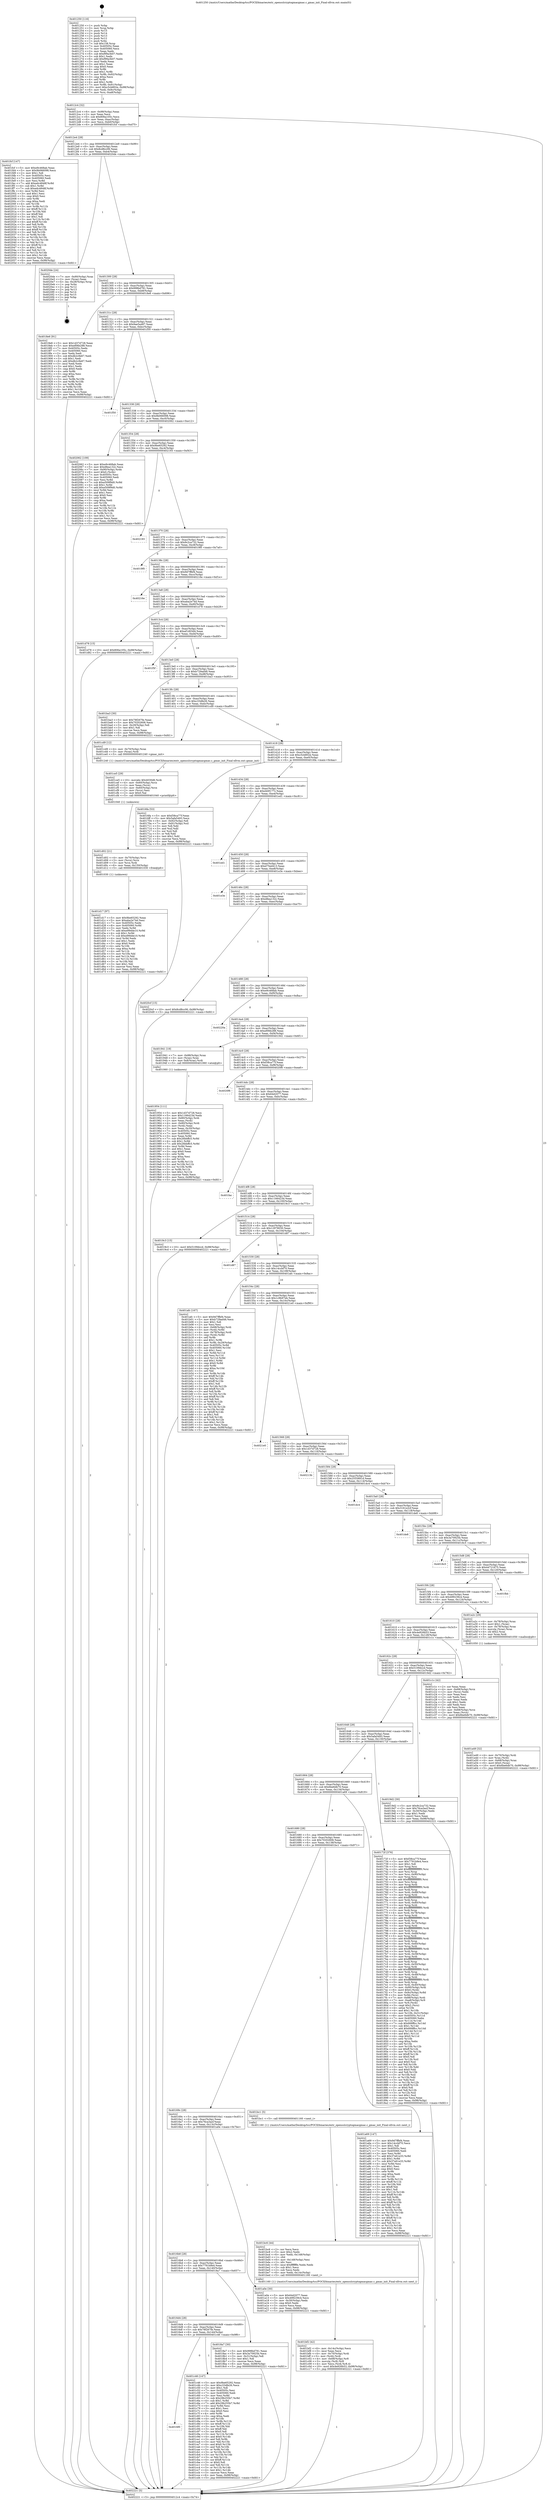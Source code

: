 digraph "0x401250" {
  label = "0x401250 (/mnt/c/Users/mathe/Desktop/tcc/POCII/binaries/extr_opensslcryptogmacgmac.c_gmac_init_Final-ollvm.out::main(0))"
  labelloc = "t"
  node[shape=record]

  Entry [label="",width=0.3,height=0.3,shape=circle,fillcolor=black,style=filled]
  "0x4012c4" [label="{
     0x4012c4 [32]\l
     | [instrs]\l
     &nbsp;&nbsp;0x4012c4 \<+6\>: mov -0x98(%rbp),%eax\l
     &nbsp;&nbsp;0x4012ca \<+2\>: mov %eax,%ecx\l
     &nbsp;&nbsp;0x4012cc \<+6\>: sub $0x806a105c,%ecx\l
     &nbsp;&nbsp;0x4012d2 \<+6\>: mov %eax,-0xac(%rbp)\l
     &nbsp;&nbsp;0x4012d8 \<+6\>: mov %ecx,-0xb0(%rbp)\l
     &nbsp;&nbsp;0x4012de \<+6\>: je 0000000000401fcf \<main+0xd7f\>\l
  }"]
  "0x401fcf" [label="{
     0x401fcf [147]\l
     | [instrs]\l
     &nbsp;&nbsp;0x401fcf \<+5\>: mov $0xe9c468ab,%eax\l
     &nbsp;&nbsp;0x401fd4 \<+5\>: mov $0x9b066098,%ecx\l
     &nbsp;&nbsp;0x401fd9 \<+2\>: mov $0x1,%dl\l
     &nbsp;&nbsp;0x401fdb \<+7\>: mov 0x40505c,%esi\l
     &nbsp;&nbsp;0x401fe2 \<+7\>: mov 0x405060,%edi\l
     &nbsp;&nbsp;0x401fe9 \<+3\>: mov %esi,%r8d\l
     &nbsp;&nbsp;0x401fec \<+7\>: add $0xedc4848f,%r8d\l
     &nbsp;&nbsp;0x401ff3 \<+4\>: sub $0x1,%r8d\l
     &nbsp;&nbsp;0x401ff7 \<+7\>: sub $0xedc4848f,%r8d\l
     &nbsp;&nbsp;0x401ffe \<+4\>: imul %r8d,%esi\l
     &nbsp;&nbsp;0x402002 \<+3\>: and $0x1,%esi\l
     &nbsp;&nbsp;0x402005 \<+3\>: cmp $0x0,%esi\l
     &nbsp;&nbsp;0x402008 \<+4\>: sete %r9b\l
     &nbsp;&nbsp;0x40200c \<+3\>: cmp $0xa,%edi\l
     &nbsp;&nbsp;0x40200f \<+4\>: setl %r10b\l
     &nbsp;&nbsp;0x402013 \<+3\>: mov %r9b,%r11b\l
     &nbsp;&nbsp;0x402016 \<+4\>: xor $0xff,%r11b\l
     &nbsp;&nbsp;0x40201a \<+3\>: mov %r10b,%bl\l
     &nbsp;&nbsp;0x40201d \<+3\>: xor $0xff,%bl\l
     &nbsp;&nbsp;0x402020 \<+3\>: xor $0x1,%dl\l
     &nbsp;&nbsp;0x402023 \<+3\>: mov %r11b,%r14b\l
     &nbsp;&nbsp;0x402026 \<+4\>: and $0xff,%r14b\l
     &nbsp;&nbsp;0x40202a \<+3\>: and %dl,%r9b\l
     &nbsp;&nbsp;0x40202d \<+3\>: mov %bl,%r15b\l
     &nbsp;&nbsp;0x402030 \<+4\>: and $0xff,%r15b\l
     &nbsp;&nbsp;0x402034 \<+3\>: and %dl,%r10b\l
     &nbsp;&nbsp;0x402037 \<+3\>: or %r9b,%r14b\l
     &nbsp;&nbsp;0x40203a \<+3\>: or %r10b,%r15b\l
     &nbsp;&nbsp;0x40203d \<+3\>: xor %r15b,%r14b\l
     &nbsp;&nbsp;0x402040 \<+3\>: or %bl,%r11b\l
     &nbsp;&nbsp;0x402043 \<+4\>: xor $0xff,%r11b\l
     &nbsp;&nbsp;0x402047 \<+3\>: or $0x1,%dl\l
     &nbsp;&nbsp;0x40204a \<+3\>: and %dl,%r11b\l
     &nbsp;&nbsp;0x40204d \<+3\>: or %r11b,%r14b\l
     &nbsp;&nbsp;0x402050 \<+4\>: test $0x1,%r14b\l
     &nbsp;&nbsp;0x402054 \<+3\>: cmovne %ecx,%eax\l
     &nbsp;&nbsp;0x402057 \<+6\>: mov %eax,-0x98(%rbp)\l
     &nbsp;&nbsp;0x40205d \<+5\>: jmp 0000000000402221 \<main+0xfd1\>\l
  }"]
  "0x4012e4" [label="{
     0x4012e4 [28]\l
     | [instrs]\l
     &nbsp;&nbsp;0x4012e4 \<+5\>: jmp 00000000004012e9 \<main+0x99\>\l
     &nbsp;&nbsp;0x4012e9 \<+6\>: mov -0xac(%rbp),%eax\l
     &nbsp;&nbsp;0x4012ef \<+5\>: sub $0x8cd8cc06,%eax\l
     &nbsp;&nbsp;0x4012f4 \<+6\>: mov %eax,-0xb4(%rbp)\l
     &nbsp;&nbsp;0x4012fa \<+6\>: je 00000000004020de \<main+0xe8e\>\l
  }"]
  Exit [label="",width=0.3,height=0.3,shape=circle,fillcolor=black,style=filled,peripheries=2]
  "0x4020de" [label="{
     0x4020de [24]\l
     | [instrs]\l
     &nbsp;&nbsp;0x4020de \<+7\>: mov -0x90(%rbp),%rax\l
     &nbsp;&nbsp;0x4020e5 \<+2\>: mov (%rax),%eax\l
     &nbsp;&nbsp;0x4020e7 \<+4\>: lea -0x28(%rbp),%rsp\l
     &nbsp;&nbsp;0x4020eb \<+1\>: pop %rbx\l
     &nbsp;&nbsp;0x4020ec \<+2\>: pop %r12\l
     &nbsp;&nbsp;0x4020ee \<+2\>: pop %r13\l
     &nbsp;&nbsp;0x4020f0 \<+2\>: pop %r14\l
     &nbsp;&nbsp;0x4020f2 \<+2\>: pop %r15\l
     &nbsp;&nbsp;0x4020f4 \<+1\>: pop %rbp\l
     &nbsp;&nbsp;0x4020f5 \<+1\>: ret\l
  }"]
  "0x401300" [label="{
     0x401300 [28]\l
     | [instrs]\l
     &nbsp;&nbsp;0x401300 \<+5\>: jmp 0000000000401305 \<main+0xb5\>\l
     &nbsp;&nbsp;0x401305 \<+6\>: mov -0xac(%rbp),%eax\l
     &nbsp;&nbsp;0x40130b \<+5\>: sub $0x998bd781,%eax\l
     &nbsp;&nbsp;0x401310 \<+6\>: mov %eax,-0xb8(%rbp)\l
     &nbsp;&nbsp;0x401316 \<+6\>: je 00000000004018e6 \<main+0x696\>\l
  }"]
  "0x401d17" [label="{
     0x401d17 [97]\l
     | [instrs]\l
     &nbsp;&nbsp;0x401d17 \<+5\>: mov $0x9be65292,%eax\l
     &nbsp;&nbsp;0x401d1c \<+5\>: mov $0xaba2e74d,%esi\l
     &nbsp;&nbsp;0x401d21 \<+7\>: mov 0x40505c,%edx\l
     &nbsp;&nbsp;0x401d28 \<+8\>: mov 0x405060,%r8d\l
     &nbsp;&nbsp;0x401d30 \<+3\>: mov %edx,%r9d\l
     &nbsp;&nbsp;0x401d33 \<+7\>: add $0xe99dde10,%r9d\l
     &nbsp;&nbsp;0x401d3a \<+4\>: sub $0x1,%r9d\l
     &nbsp;&nbsp;0x401d3e \<+7\>: sub $0xe99dde10,%r9d\l
     &nbsp;&nbsp;0x401d45 \<+4\>: imul %r9d,%edx\l
     &nbsp;&nbsp;0x401d49 \<+3\>: and $0x1,%edx\l
     &nbsp;&nbsp;0x401d4c \<+3\>: cmp $0x0,%edx\l
     &nbsp;&nbsp;0x401d4f \<+4\>: sete %r10b\l
     &nbsp;&nbsp;0x401d53 \<+4\>: cmp $0xa,%r8d\l
     &nbsp;&nbsp;0x401d57 \<+4\>: setl %r11b\l
     &nbsp;&nbsp;0x401d5b \<+3\>: mov %r10b,%bl\l
     &nbsp;&nbsp;0x401d5e \<+3\>: and %r11b,%bl\l
     &nbsp;&nbsp;0x401d61 \<+3\>: xor %r11b,%r10b\l
     &nbsp;&nbsp;0x401d64 \<+3\>: or %r10b,%bl\l
     &nbsp;&nbsp;0x401d67 \<+3\>: test $0x1,%bl\l
     &nbsp;&nbsp;0x401d6a \<+3\>: cmovne %esi,%eax\l
     &nbsp;&nbsp;0x401d6d \<+6\>: mov %eax,-0x98(%rbp)\l
     &nbsp;&nbsp;0x401d73 \<+5\>: jmp 0000000000402221 \<main+0xfd1\>\l
  }"]
  "0x4018e6" [label="{
     0x4018e6 [91]\l
     | [instrs]\l
     &nbsp;&nbsp;0x4018e6 \<+5\>: mov $0x1d37d728,%eax\l
     &nbsp;&nbsp;0x4018eb \<+5\>: mov $0xef06b288,%ecx\l
     &nbsp;&nbsp;0x4018f0 \<+7\>: mov 0x40505c,%edx\l
     &nbsp;&nbsp;0x4018f7 \<+7\>: mov 0x405060,%esi\l
     &nbsp;&nbsp;0x4018fe \<+2\>: mov %edx,%edi\l
     &nbsp;&nbsp;0x401900 \<+6\>: sub $0xdb2c9e67,%edi\l
     &nbsp;&nbsp;0x401906 \<+3\>: sub $0x1,%edi\l
     &nbsp;&nbsp;0x401909 \<+6\>: add $0xdb2c9e67,%edi\l
     &nbsp;&nbsp;0x40190f \<+3\>: imul %edi,%edx\l
     &nbsp;&nbsp;0x401912 \<+3\>: and $0x1,%edx\l
     &nbsp;&nbsp;0x401915 \<+3\>: cmp $0x0,%edx\l
     &nbsp;&nbsp;0x401918 \<+4\>: sete %r8b\l
     &nbsp;&nbsp;0x40191c \<+3\>: cmp $0xa,%esi\l
     &nbsp;&nbsp;0x40191f \<+4\>: setl %r9b\l
     &nbsp;&nbsp;0x401923 \<+3\>: mov %r8b,%r10b\l
     &nbsp;&nbsp;0x401926 \<+3\>: and %r9b,%r10b\l
     &nbsp;&nbsp;0x401929 \<+3\>: xor %r9b,%r8b\l
     &nbsp;&nbsp;0x40192c \<+3\>: or %r8b,%r10b\l
     &nbsp;&nbsp;0x40192f \<+4\>: test $0x1,%r10b\l
     &nbsp;&nbsp;0x401933 \<+3\>: cmovne %ecx,%eax\l
     &nbsp;&nbsp;0x401936 \<+6\>: mov %eax,-0x98(%rbp)\l
     &nbsp;&nbsp;0x40193c \<+5\>: jmp 0000000000402221 \<main+0xfd1\>\l
  }"]
  "0x40131c" [label="{
     0x40131c [28]\l
     | [instrs]\l
     &nbsp;&nbsp;0x40131c \<+5\>: jmp 0000000000401321 \<main+0xd1\>\l
     &nbsp;&nbsp;0x401321 \<+6\>: mov -0xac(%rbp),%eax\l
     &nbsp;&nbsp;0x401327 \<+5\>: sub $0x9ae5a487,%eax\l
     &nbsp;&nbsp;0x40132c \<+6\>: mov %eax,-0xbc(%rbp)\l
     &nbsp;&nbsp;0x401332 \<+6\>: je 0000000000401f50 \<main+0xd00\>\l
  }"]
  "0x401d02" [label="{
     0x401d02 [21]\l
     | [instrs]\l
     &nbsp;&nbsp;0x401d02 \<+4\>: mov -0x70(%rbp),%rcx\l
     &nbsp;&nbsp;0x401d06 \<+3\>: mov (%rcx),%rcx\l
     &nbsp;&nbsp;0x401d09 \<+3\>: mov %rcx,%rdi\l
     &nbsp;&nbsp;0x401d0c \<+6\>: mov %eax,-0x150(%rbp)\l
     &nbsp;&nbsp;0x401d12 \<+5\>: call 0000000000401030 \<free@plt\>\l
     | [calls]\l
     &nbsp;&nbsp;0x401030 \{1\} (unknown)\l
  }"]
  "0x401f50" [label="{
     0x401f50\l
  }", style=dashed]
  "0x401338" [label="{
     0x401338 [28]\l
     | [instrs]\l
     &nbsp;&nbsp;0x401338 \<+5\>: jmp 000000000040133d \<main+0xed\>\l
     &nbsp;&nbsp;0x40133d \<+6\>: mov -0xac(%rbp),%eax\l
     &nbsp;&nbsp;0x401343 \<+5\>: sub $0x9b066098,%eax\l
     &nbsp;&nbsp;0x401348 \<+6\>: mov %eax,-0xc0(%rbp)\l
     &nbsp;&nbsp;0x40134e \<+6\>: je 0000000000402062 \<main+0xe12\>\l
  }"]
  "0x401ce5" [label="{
     0x401ce5 [29]\l
     | [instrs]\l
     &nbsp;&nbsp;0x401ce5 \<+10\>: movabs $0x4030d6,%rdi\l
     &nbsp;&nbsp;0x401cef \<+4\>: mov -0x60(%rbp),%rcx\l
     &nbsp;&nbsp;0x401cf3 \<+2\>: mov %eax,(%rcx)\l
     &nbsp;&nbsp;0x401cf5 \<+4\>: mov -0x60(%rbp),%rcx\l
     &nbsp;&nbsp;0x401cf9 \<+2\>: mov (%rcx),%esi\l
     &nbsp;&nbsp;0x401cfb \<+2\>: mov $0x0,%al\l
     &nbsp;&nbsp;0x401cfd \<+5\>: call 0000000000401040 \<printf@plt\>\l
     | [calls]\l
     &nbsp;&nbsp;0x401040 \{1\} (unknown)\l
  }"]
  "0x402062" [label="{
     0x402062 [109]\l
     | [instrs]\l
     &nbsp;&nbsp;0x402062 \<+5\>: mov $0xe9c468ab,%eax\l
     &nbsp;&nbsp;0x402067 \<+5\>: mov $0xd8ea132c,%ecx\l
     &nbsp;&nbsp;0x40206c \<+7\>: mov -0x90(%rbp),%rdx\l
     &nbsp;&nbsp;0x402073 \<+6\>: movl $0x0,(%rdx)\l
     &nbsp;&nbsp;0x402079 \<+7\>: mov 0x40505c,%esi\l
     &nbsp;&nbsp;0x402080 \<+7\>: mov 0x405060,%edi\l
     &nbsp;&nbsp;0x402087 \<+3\>: mov %esi,%r8d\l
     &nbsp;&nbsp;0x40208a \<+7\>: sub $0xe509f9d0,%r8d\l
     &nbsp;&nbsp;0x402091 \<+4\>: sub $0x1,%r8d\l
     &nbsp;&nbsp;0x402095 \<+7\>: add $0xe509f9d0,%r8d\l
     &nbsp;&nbsp;0x40209c \<+4\>: imul %r8d,%esi\l
     &nbsp;&nbsp;0x4020a0 \<+3\>: and $0x1,%esi\l
     &nbsp;&nbsp;0x4020a3 \<+3\>: cmp $0x0,%esi\l
     &nbsp;&nbsp;0x4020a6 \<+4\>: sete %r9b\l
     &nbsp;&nbsp;0x4020aa \<+3\>: cmp $0xa,%edi\l
     &nbsp;&nbsp;0x4020ad \<+4\>: setl %r10b\l
     &nbsp;&nbsp;0x4020b1 \<+3\>: mov %r9b,%r11b\l
     &nbsp;&nbsp;0x4020b4 \<+3\>: and %r10b,%r11b\l
     &nbsp;&nbsp;0x4020b7 \<+3\>: xor %r10b,%r9b\l
     &nbsp;&nbsp;0x4020ba \<+3\>: or %r9b,%r11b\l
     &nbsp;&nbsp;0x4020bd \<+4\>: test $0x1,%r11b\l
     &nbsp;&nbsp;0x4020c1 \<+3\>: cmovne %ecx,%eax\l
     &nbsp;&nbsp;0x4020c4 \<+6\>: mov %eax,-0x98(%rbp)\l
     &nbsp;&nbsp;0x4020ca \<+5\>: jmp 0000000000402221 \<main+0xfd1\>\l
  }"]
  "0x401354" [label="{
     0x401354 [28]\l
     | [instrs]\l
     &nbsp;&nbsp;0x401354 \<+5\>: jmp 0000000000401359 \<main+0x109\>\l
     &nbsp;&nbsp;0x401359 \<+6\>: mov -0xac(%rbp),%eax\l
     &nbsp;&nbsp;0x40135f \<+5\>: sub $0x9be65292,%eax\l
     &nbsp;&nbsp;0x401364 \<+6\>: mov %eax,-0xc4(%rbp)\l
     &nbsp;&nbsp;0x40136a \<+6\>: je 0000000000402193 \<main+0xf43\>\l
  }"]
  "0x4016f0" [label="{
     0x4016f0\l
  }", style=dashed]
  "0x402193" [label="{
     0x402193\l
  }", style=dashed]
  "0x401370" [label="{
     0x401370 [28]\l
     | [instrs]\l
     &nbsp;&nbsp;0x401370 \<+5\>: jmp 0000000000401375 \<main+0x125\>\l
     &nbsp;&nbsp;0x401375 \<+6\>: mov -0xac(%rbp),%eax\l
     &nbsp;&nbsp;0x40137b \<+5\>: sub $0x9c2ca732,%eax\l
     &nbsp;&nbsp;0x401380 \<+6\>: mov %eax,-0xc8(%rbp)\l
     &nbsp;&nbsp;0x401386 \<+6\>: je 00000000004019f0 \<main+0x7a0\>\l
  }"]
  "0x401c46" [label="{
     0x401c46 [147]\l
     | [instrs]\l
     &nbsp;&nbsp;0x401c46 \<+5\>: mov $0x9be65292,%eax\l
     &nbsp;&nbsp;0x401c4b \<+5\>: mov $0xc33dfe26,%ecx\l
     &nbsp;&nbsp;0x401c50 \<+2\>: mov $0x1,%dl\l
     &nbsp;&nbsp;0x401c52 \<+7\>: mov 0x40505c,%esi\l
     &nbsp;&nbsp;0x401c59 \<+7\>: mov 0x405060,%edi\l
     &nbsp;&nbsp;0x401c60 \<+3\>: mov %esi,%r8d\l
     &nbsp;&nbsp;0x401c63 \<+7\>: sub $0x29b255b7,%r8d\l
     &nbsp;&nbsp;0x401c6a \<+4\>: sub $0x1,%r8d\l
     &nbsp;&nbsp;0x401c6e \<+7\>: add $0x29b255b7,%r8d\l
     &nbsp;&nbsp;0x401c75 \<+4\>: imul %r8d,%esi\l
     &nbsp;&nbsp;0x401c79 \<+3\>: and $0x1,%esi\l
     &nbsp;&nbsp;0x401c7c \<+3\>: cmp $0x0,%esi\l
     &nbsp;&nbsp;0x401c7f \<+4\>: sete %r9b\l
     &nbsp;&nbsp;0x401c83 \<+3\>: cmp $0xa,%edi\l
     &nbsp;&nbsp;0x401c86 \<+4\>: setl %r10b\l
     &nbsp;&nbsp;0x401c8a \<+3\>: mov %r9b,%r11b\l
     &nbsp;&nbsp;0x401c8d \<+4\>: xor $0xff,%r11b\l
     &nbsp;&nbsp;0x401c91 \<+3\>: mov %r10b,%bl\l
     &nbsp;&nbsp;0x401c94 \<+3\>: xor $0xff,%bl\l
     &nbsp;&nbsp;0x401c97 \<+3\>: xor $0x0,%dl\l
     &nbsp;&nbsp;0x401c9a \<+3\>: mov %r11b,%r14b\l
     &nbsp;&nbsp;0x401c9d \<+4\>: and $0x0,%r14b\l
     &nbsp;&nbsp;0x401ca1 \<+3\>: and %dl,%r9b\l
     &nbsp;&nbsp;0x401ca4 \<+3\>: mov %bl,%r15b\l
     &nbsp;&nbsp;0x401ca7 \<+4\>: and $0x0,%r15b\l
     &nbsp;&nbsp;0x401cab \<+3\>: and %dl,%r10b\l
     &nbsp;&nbsp;0x401cae \<+3\>: or %r9b,%r14b\l
     &nbsp;&nbsp;0x401cb1 \<+3\>: or %r10b,%r15b\l
     &nbsp;&nbsp;0x401cb4 \<+3\>: xor %r15b,%r14b\l
     &nbsp;&nbsp;0x401cb7 \<+3\>: or %bl,%r11b\l
     &nbsp;&nbsp;0x401cba \<+4\>: xor $0xff,%r11b\l
     &nbsp;&nbsp;0x401cbe \<+3\>: or $0x0,%dl\l
     &nbsp;&nbsp;0x401cc1 \<+3\>: and %dl,%r11b\l
     &nbsp;&nbsp;0x401cc4 \<+3\>: or %r11b,%r14b\l
     &nbsp;&nbsp;0x401cc7 \<+4\>: test $0x1,%r14b\l
     &nbsp;&nbsp;0x401ccb \<+3\>: cmovne %ecx,%eax\l
     &nbsp;&nbsp;0x401cce \<+6\>: mov %eax,-0x98(%rbp)\l
     &nbsp;&nbsp;0x401cd4 \<+5\>: jmp 0000000000402221 \<main+0xfd1\>\l
  }"]
  "0x4019f0" [label="{
     0x4019f0\l
  }", style=dashed]
  "0x40138c" [label="{
     0x40138c [28]\l
     | [instrs]\l
     &nbsp;&nbsp;0x40138c \<+5\>: jmp 0000000000401391 \<main+0x141\>\l
     &nbsp;&nbsp;0x401391 \<+6\>: mov -0xac(%rbp),%eax\l
     &nbsp;&nbsp;0x401397 \<+5\>: sub $0x9d7ffbf4,%eax\l
     &nbsp;&nbsp;0x40139c \<+6\>: mov %eax,-0xcc(%rbp)\l
     &nbsp;&nbsp;0x4013a2 \<+6\>: je 000000000040216e \<main+0xf1e\>\l
  }"]
  "0x401bf2" [label="{
     0x401bf2 [42]\l
     | [instrs]\l
     &nbsp;&nbsp;0x401bf2 \<+6\>: mov -0x14c(%rbp),%ecx\l
     &nbsp;&nbsp;0x401bf8 \<+3\>: imul %eax,%ecx\l
     &nbsp;&nbsp;0x401bfb \<+4\>: mov -0x70(%rbp),%rdi\l
     &nbsp;&nbsp;0x401bff \<+3\>: mov (%rdi),%rdi\l
     &nbsp;&nbsp;0x401c02 \<+4\>: mov -0x68(%rbp),%r8\l
     &nbsp;&nbsp;0x401c06 \<+3\>: movslq (%r8),%r8\l
     &nbsp;&nbsp;0x401c09 \<+4\>: mov %ecx,(%rdi,%r8,4)\l
     &nbsp;&nbsp;0x401c0d \<+10\>: movl $0x4e926b53,-0x98(%rbp)\l
     &nbsp;&nbsp;0x401c17 \<+5\>: jmp 0000000000402221 \<main+0xfd1\>\l
  }"]
  "0x40216e" [label="{
     0x40216e\l
  }", style=dashed]
  "0x4013a8" [label="{
     0x4013a8 [28]\l
     | [instrs]\l
     &nbsp;&nbsp;0x4013a8 \<+5\>: jmp 00000000004013ad \<main+0x15d\>\l
     &nbsp;&nbsp;0x4013ad \<+6\>: mov -0xac(%rbp),%eax\l
     &nbsp;&nbsp;0x4013b3 \<+5\>: sub $0xaba2e74d,%eax\l
     &nbsp;&nbsp;0x4013b8 \<+6\>: mov %eax,-0xd0(%rbp)\l
     &nbsp;&nbsp;0x4013be \<+6\>: je 0000000000401d78 \<main+0xb28\>\l
  }"]
  "0x401bc6" [label="{
     0x401bc6 [44]\l
     | [instrs]\l
     &nbsp;&nbsp;0x401bc6 \<+2\>: xor %ecx,%ecx\l
     &nbsp;&nbsp;0x401bc8 \<+5\>: mov $0x2,%edx\l
     &nbsp;&nbsp;0x401bcd \<+6\>: mov %edx,-0x148(%rbp)\l
     &nbsp;&nbsp;0x401bd3 \<+1\>: cltd\l
     &nbsp;&nbsp;0x401bd4 \<+6\>: mov -0x148(%rbp),%esi\l
     &nbsp;&nbsp;0x401bda \<+2\>: idiv %esi\l
     &nbsp;&nbsp;0x401bdc \<+6\>: imul $0xfffffffe,%edx,%edx\l
     &nbsp;&nbsp;0x401be2 \<+3\>: sub $0x1,%ecx\l
     &nbsp;&nbsp;0x401be5 \<+2\>: sub %ecx,%edx\l
     &nbsp;&nbsp;0x401be7 \<+6\>: mov %edx,-0x14c(%rbp)\l
     &nbsp;&nbsp;0x401bed \<+5\>: call 0000000000401160 \<next_i\>\l
     | [calls]\l
     &nbsp;&nbsp;0x401160 \{1\} (/mnt/c/Users/mathe/Desktop/tcc/POCII/binaries/extr_opensslcryptogmacgmac.c_gmac_init_Final-ollvm.out::next_i)\l
  }"]
  "0x401d78" [label="{
     0x401d78 [15]\l
     | [instrs]\l
     &nbsp;&nbsp;0x401d78 \<+10\>: movl $0x806a105c,-0x98(%rbp)\l
     &nbsp;&nbsp;0x401d82 \<+5\>: jmp 0000000000402221 \<main+0xfd1\>\l
  }"]
  "0x4013c4" [label="{
     0x4013c4 [28]\l
     | [instrs]\l
     &nbsp;&nbsp;0x4013c4 \<+5\>: jmp 00000000004013c9 \<main+0x179\>\l
     &nbsp;&nbsp;0x4013c9 \<+6\>: mov -0xac(%rbp),%eax\l
     &nbsp;&nbsp;0x4013cf \<+5\>: sub $0xaf1d03d4,%eax\l
     &nbsp;&nbsp;0x4013d4 \<+6\>: mov %eax,-0xd4(%rbp)\l
     &nbsp;&nbsp;0x4013da \<+6\>: je 0000000000401f5f \<main+0xd0f\>\l
  }"]
  "0x401a49" [label="{
     0x401a49 [32]\l
     | [instrs]\l
     &nbsp;&nbsp;0x401a49 \<+4\>: mov -0x70(%rbp),%rdi\l
     &nbsp;&nbsp;0x401a4d \<+3\>: mov %rax,(%rdi)\l
     &nbsp;&nbsp;0x401a50 \<+4\>: mov -0x68(%rbp),%rax\l
     &nbsp;&nbsp;0x401a54 \<+6\>: movl $0x0,(%rax)\l
     &nbsp;&nbsp;0x401a5a \<+10\>: movl $0x6be6db70,-0x98(%rbp)\l
     &nbsp;&nbsp;0x401a64 \<+5\>: jmp 0000000000402221 \<main+0xfd1\>\l
  }"]
  "0x401f5f" [label="{
     0x401f5f\l
  }", style=dashed]
  "0x4013e0" [label="{
     0x4013e0 [28]\l
     | [instrs]\l
     &nbsp;&nbsp;0x4013e0 \<+5\>: jmp 00000000004013e5 \<main+0x195\>\l
     &nbsp;&nbsp;0x4013e5 \<+6\>: mov -0xac(%rbp),%eax\l
     &nbsp;&nbsp;0x4013eb \<+5\>: sub $0xb729ad48,%eax\l
     &nbsp;&nbsp;0x4013f0 \<+6\>: mov %eax,-0xd8(%rbp)\l
     &nbsp;&nbsp;0x4013f6 \<+6\>: je 0000000000401ba3 \<main+0x953\>\l
  }"]
  "0x401954" [label="{
     0x401954 [111]\l
     | [instrs]\l
     &nbsp;&nbsp;0x401954 \<+5\>: mov $0x1d37d728,%ecx\l
     &nbsp;&nbsp;0x401959 \<+5\>: mov $0x1166423d,%edx\l
     &nbsp;&nbsp;0x40195e \<+4\>: mov -0x80(%rbp),%rdi\l
     &nbsp;&nbsp;0x401962 \<+2\>: mov %eax,(%rdi)\l
     &nbsp;&nbsp;0x401964 \<+4\>: mov -0x80(%rbp),%rdi\l
     &nbsp;&nbsp;0x401968 \<+2\>: mov (%rdi),%eax\l
     &nbsp;&nbsp;0x40196a \<+3\>: mov %eax,-0x30(%rbp)\l
     &nbsp;&nbsp;0x40196d \<+7\>: mov 0x40505c,%eax\l
     &nbsp;&nbsp;0x401974 \<+7\>: mov 0x405060,%esi\l
     &nbsp;&nbsp;0x40197b \<+3\>: mov %eax,%r8d\l
     &nbsp;&nbsp;0x40197e \<+7\>: sub $0x26bbffc5,%r8d\l
     &nbsp;&nbsp;0x401985 \<+4\>: sub $0x1,%r8d\l
     &nbsp;&nbsp;0x401989 \<+7\>: add $0x26bbffc5,%r8d\l
     &nbsp;&nbsp;0x401990 \<+4\>: imul %r8d,%eax\l
     &nbsp;&nbsp;0x401994 \<+3\>: and $0x1,%eax\l
     &nbsp;&nbsp;0x401997 \<+3\>: cmp $0x0,%eax\l
     &nbsp;&nbsp;0x40199a \<+4\>: sete %r9b\l
     &nbsp;&nbsp;0x40199e \<+3\>: cmp $0xa,%esi\l
     &nbsp;&nbsp;0x4019a1 \<+4\>: setl %r10b\l
     &nbsp;&nbsp;0x4019a5 \<+3\>: mov %r9b,%r11b\l
     &nbsp;&nbsp;0x4019a8 \<+3\>: and %r10b,%r11b\l
     &nbsp;&nbsp;0x4019ab \<+3\>: xor %r10b,%r9b\l
     &nbsp;&nbsp;0x4019ae \<+3\>: or %r9b,%r11b\l
     &nbsp;&nbsp;0x4019b1 \<+4\>: test $0x1,%r11b\l
     &nbsp;&nbsp;0x4019b5 \<+3\>: cmovne %edx,%ecx\l
     &nbsp;&nbsp;0x4019b8 \<+6\>: mov %ecx,-0x98(%rbp)\l
     &nbsp;&nbsp;0x4019be \<+5\>: jmp 0000000000402221 \<main+0xfd1\>\l
  }"]
  "0x401ba3" [label="{
     0x401ba3 [30]\l
     | [instrs]\l
     &nbsp;&nbsp;0x401ba3 \<+5\>: mov $0x78f267fe,%eax\l
     &nbsp;&nbsp;0x401ba8 \<+5\>: mov $0x70202606,%ecx\l
     &nbsp;&nbsp;0x401bad \<+3\>: mov -0x29(%rbp),%dl\l
     &nbsp;&nbsp;0x401bb0 \<+3\>: test $0x1,%dl\l
     &nbsp;&nbsp;0x401bb3 \<+3\>: cmovne %ecx,%eax\l
     &nbsp;&nbsp;0x401bb6 \<+6\>: mov %eax,-0x98(%rbp)\l
     &nbsp;&nbsp;0x401bbc \<+5\>: jmp 0000000000402221 \<main+0xfd1\>\l
  }"]
  "0x4013fc" [label="{
     0x4013fc [28]\l
     | [instrs]\l
     &nbsp;&nbsp;0x4013fc \<+5\>: jmp 0000000000401401 \<main+0x1b1\>\l
     &nbsp;&nbsp;0x401401 \<+6\>: mov -0xac(%rbp),%eax\l
     &nbsp;&nbsp;0x401407 \<+5\>: sub $0xc33dfe26,%eax\l
     &nbsp;&nbsp;0x40140c \<+6\>: mov %eax,-0xdc(%rbp)\l
     &nbsp;&nbsp;0x401412 \<+6\>: je 0000000000401cd9 \<main+0xa89\>\l
  }"]
  "0x4016d4" [label="{
     0x4016d4 [28]\l
     | [instrs]\l
     &nbsp;&nbsp;0x4016d4 \<+5\>: jmp 00000000004016d9 \<main+0x489\>\l
     &nbsp;&nbsp;0x4016d9 \<+6\>: mov -0xac(%rbp),%eax\l
     &nbsp;&nbsp;0x4016df \<+5\>: sub $0x78f267fe,%eax\l
     &nbsp;&nbsp;0x4016e4 \<+6\>: mov %eax,-0x144(%rbp)\l
     &nbsp;&nbsp;0x4016ea \<+6\>: je 0000000000401c46 \<main+0x9f6\>\l
  }"]
  "0x401cd9" [label="{
     0x401cd9 [12]\l
     | [instrs]\l
     &nbsp;&nbsp;0x401cd9 \<+4\>: mov -0x70(%rbp),%rax\l
     &nbsp;&nbsp;0x401cdd \<+3\>: mov (%rax),%rdi\l
     &nbsp;&nbsp;0x401ce0 \<+5\>: call 0000000000401240 \<gmac_init\>\l
     | [calls]\l
     &nbsp;&nbsp;0x401240 \{1\} (/mnt/c/Users/mathe/Desktop/tcc/POCII/binaries/extr_opensslcryptogmacgmac.c_gmac_init_Final-ollvm.out::gmac_init)\l
  }"]
  "0x401418" [label="{
     0x401418 [28]\l
     | [instrs]\l
     &nbsp;&nbsp;0x401418 \<+5\>: jmp 000000000040141d \<main+0x1cd\>\l
     &nbsp;&nbsp;0x40141d \<+6\>: mov -0xac(%rbp),%eax\l
     &nbsp;&nbsp;0x401423 \<+5\>: sub $0xc5cb802e,%eax\l
     &nbsp;&nbsp;0x401428 \<+6\>: mov %eax,-0xe0(%rbp)\l
     &nbsp;&nbsp;0x40142e \<+6\>: je 00000000004016fa \<main+0x4aa\>\l
  }"]
  "0x4018a7" [label="{
     0x4018a7 [30]\l
     | [instrs]\l
     &nbsp;&nbsp;0x4018a7 \<+5\>: mov $0x998bd781,%eax\l
     &nbsp;&nbsp;0x4018ac \<+5\>: mov $0x3a70925b,%ecx\l
     &nbsp;&nbsp;0x4018b1 \<+3\>: mov -0x31(%rbp),%dl\l
     &nbsp;&nbsp;0x4018b4 \<+3\>: test $0x1,%dl\l
     &nbsp;&nbsp;0x4018b7 \<+3\>: cmovne %ecx,%eax\l
     &nbsp;&nbsp;0x4018ba \<+6\>: mov %eax,-0x98(%rbp)\l
     &nbsp;&nbsp;0x4018c0 \<+5\>: jmp 0000000000402221 \<main+0xfd1\>\l
  }"]
  "0x4016fa" [label="{
     0x4016fa [53]\l
     | [instrs]\l
     &nbsp;&nbsp;0x4016fa \<+5\>: mov $0xf38ca77f,%eax\l
     &nbsp;&nbsp;0x4016ff \<+5\>: mov $0x5afa5493,%ecx\l
     &nbsp;&nbsp;0x401704 \<+6\>: mov -0x92(%rbp),%dl\l
     &nbsp;&nbsp;0x40170a \<+7\>: mov -0x91(%rbp),%sil\l
     &nbsp;&nbsp;0x401711 \<+3\>: mov %dl,%dil\l
     &nbsp;&nbsp;0x401714 \<+3\>: and %sil,%dil\l
     &nbsp;&nbsp;0x401717 \<+3\>: xor %sil,%dl\l
     &nbsp;&nbsp;0x40171a \<+3\>: or %dl,%dil\l
     &nbsp;&nbsp;0x40171d \<+4\>: test $0x1,%dil\l
     &nbsp;&nbsp;0x401721 \<+3\>: cmovne %ecx,%eax\l
     &nbsp;&nbsp;0x401724 \<+6\>: mov %eax,-0x98(%rbp)\l
     &nbsp;&nbsp;0x40172a \<+5\>: jmp 0000000000402221 \<main+0xfd1\>\l
  }"]
  "0x401434" [label="{
     0x401434 [28]\l
     | [instrs]\l
     &nbsp;&nbsp;0x401434 \<+5\>: jmp 0000000000401439 \<main+0x1e9\>\l
     &nbsp;&nbsp;0x401439 \<+6\>: mov -0xac(%rbp),%eax\l
     &nbsp;&nbsp;0x40143f \<+5\>: sub $0xd40f177c,%eax\l
     &nbsp;&nbsp;0x401444 \<+6\>: mov %eax,-0xe4(%rbp)\l
     &nbsp;&nbsp;0x40144a \<+6\>: je 0000000000401ed1 \<main+0xc81\>\l
  }"]
  "0x402221" [label="{
     0x402221 [5]\l
     | [instrs]\l
     &nbsp;&nbsp;0x402221 \<+5\>: jmp 00000000004012c4 \<main+0x74\>\l
  }"]
  "0x401250" [label="{
     0x401250 [116]\l
     | [instrs]\l
     &nbsp;&nbsp;0x401250 \<+1\>: push %rbp\l
     &nbsp;&nbsp;0x401251 \<+3\>: mov %rsp,%rbp\l
     &nbsp;&nbsp;0x401254 \<+2\>: push %r15\l
     &nbsp;&nbsp;0x401256 \<+2\>: push %r14\l
     &nbsp;&nbsp;0x401258 \<+2\>: push %r13\l
     &nbsp;&nbsp;0x40125a \<+2\>: push %r12\l
     &nbsp;&nbsp;0x40125c \<+1\>: push %rbx\l
     &nbsp;&nbsp;0x40125d \<+7\>: sub $0x158,%rsp\l
     &nbsp;&nbsp;0x401264 \<+7\>: mov 0x40505c,%eax\l
     &nbsp;&nbsp;0x40126b \<+7\>: mov 0x405060,%ecx\l
     &nbsp;&nbsp;0x401272 \<+2\>: mov %eax,%edx\l
     &nbsp;&nbsp;0x401274 \<+6\>: sub $0xf99a3b07,%edx\l
     &nbsp;&nbsp;0x40127a \<+3\>: sub $0x1,%edx\l
     &nbsp;&nbsp;0x40127d \<+6\>: add $0xf99a3b07,%edx\l
     &nbsp;&nbsp;0x401283 \<+3\>: imul %edx,%eax\l
     &nbsp;&nbsp;0x401286 \<+3\>: and $0x1,%eax\l
     &nbsp;&nbsp;0x401289 \<+3\>: cmp $0x0,%eax\l
     &nbsp;&nbsp;0x40128c \<+4\>: sete %r8b\l
     &nbsp;&nbsp;0x401290 \<+4\>: and $0x1,%r8b\l
     &nbsp;&nbsp;0x401294 \<+7\>: mov %r8b,-0x92(%rbp)\l
     &nbsp;&nbsp;0x40129b \<+3\>: cmp $0xa,%ecx\l
     &nbsp;&nbsp;0x40129e \<+4\>: setl %r8b\l
     &nbsp;&nbsp;0x4012a2 \<+4\>: and $0x1,%r8b\l
     &nbsp;&nbsp;0x4012a6 \<+7\>: mov %r8b,-0x91(%rbp)\l
     &nbsp;&nbsp;0x4012ad \<+10\>: movl $0xc5cb802e,-0x98(%rbp)\l
     &nbsp;&nbsp;0x4012b7 \<+6\>: mov %edi,-0x9c(%rbp)\l
     &nbsp;&nbsp;0x4012bd \<+7\>: mov %rsi,-0xa8(%rbp)\l
  }"]
  "0x4016b8" [label="{
     0x4016b8 [28]\l
     | [instrs]\l
     &nbsp;&nbsp;0x4016b8 \<+5\>: jmp 00000000004016bd \<main+0x46d\>\l
     &nbsp;&nbsp;0x4016bd \<+6\>: mov -0xac(%rbp),%eax\l
     &nbsp;&nbsp;0x4016c3 \<+5\>: sub $0x7791b9e4,%eax\l
     &nbsp;&nbsp;0x4016c8 \<+6\>: mov %eax,-0x140(%rbp)\l
     &nbsp;&nbsp;0x4016ce \<+6\>: je 00000000004018a7 \<main+0x657\>\l
  }"]
  "0x401ed1" [label="{
     0x401ed1\l
  }", style=dashed]
  "0x401450" [label="{
     0x401450 [28]\l
     | [instrs]\l
     &nbsp;&nbsp;0x401450 \<+5\>: jmp 0000000000401455 \<main+0x205\>\l
     &nbsp;&nbsp;0x401455 \<+6\>: mov -0xac(%rbp),%eax\l
     &nbsp;&nbsp;0x40145b \<+5\>: sub $0xd75ed413,%eax\l
     &nbsp;&nbsp;0x401460 \<+6\>: mov %eax,-0xe8(%rbp)\l
     &nbsp;&nbsp;0x401466 \<+6\>: je 0000000000401e3e \<main+0xbee\>\l
  }"]
  "0x401a0e" [label="{
     0x401a0e [30]\l
     | [instrs]\l
     &nbsp;&nbsp;0x401a0e \<+5\>: mov $0x64d2077,%eax\l
     &nbsp;&nbsp;0x401a13 \<+5\>: mov $0x499239c4,%ecx\l
     &nbsp;&nbsp;0x401a18 \<+3\>: mov -0x30(%rbp),%edx\l
     &nbsp;&nbsp;0x401a1b \<+3\>: cmp $0x0,%edx\l
     &nbsp;&nbsp;0x401a1e \<+3\>: cmove %ecx,%eax\l
     &nbsp;&nbsp;0x401a21 \<+6\>: mov %eax,-0x98(%rbp)\l
     &nbsp;&nbsp;0x401a27 \<+5\>: jmp 0000000000402221 \<main+0xfd1\>\l
  }"]
  "0x401e3e" [label="{
     0x401e3e\l
  }", style=dashed]
  "0x40146c" [label="{
     0x40146c [28]\l
     | [instrs]\l
     &nbsp;&nbsp;0x40146c \<+5\>: jmp 0000000000401471 \<main+0x221\>\l
     &nbsp;&nbsp;0x401471 \<+6\>: mov -0xac(%rbp),%eax\l
     &nbsp;&nbsp;0x401477 \<+5\>: sub $0xd8ea132c,%eax\l
     &nbsp;&nbsp;0x40147c \<+6\>: mov %eax,-0xec(%rbp)\l
     &nbsp;&nbsp;0x401482 \<+6\>: je 00000000004020cf \<main+0xe7f\>\l
  }"]
  "0x40169c" [label="{
     0x40169c [28]\l
     | [instrs]\l
     &nbsp;&nbsp;0x40169c \<+5\>: jmp 00000000004016a1 \<main+0x451\>\l
     &nbsp;&nbsp;0x4016a1 \<+6\>: mov -0xac(%rbp),%eax\l
     &nbsp;&nbsp;0x4016a7 \<+5\>: sub $0x76ca3acf,%eax\l
     &nbsp;&nbsp;0x4016ac \<+6\>: mov %eax,-0x13c(%rbp)\l
     &nbsp;&nbsp;0x4016b2 \<+6\>: je 0000000000401a0e \<main+0x7be\>\l
  }"]
  "0x4020cf" [label="{
     0x4020cf [15]\l
     | [instrs]\l
     &nbsp;&nbsp;0x4020cf \<+10\>: movl $0x8cd8cc06,-0x98(%rbp)\l
     &nbsp;&nbsp;0x4020d9 \<+5\>: jmp 0000000000402221 \<main+0xfd1\>\l
  }"]
  "0x401488" [label="{
     0x401488 [28]\l
     | [instrs]\l
     &nbsp;&nbsp;0x401488 \<+5\>: jmp 000000000040148d \<main+0x23d\>\l
     &nbsp;&nbsp;0x40148d \<+6\>: mov -0xac(%rbp),%eax\l
     &nbsp;&nbsp;0x401493 \<+5\>: sub $0xe9c468ab,%eax\l
     &nbsp;&nbsp;0x401498 \<+6\>: mov %eax,-0xf0(%rbp)\l
     &nbsp;&nbsp;0x40149e \<+6\>: je 000000000040220a \<main+0xfba\>\l
  }"]
  "0x401bc1" [label="{
     0x401bc1 [5]\l
     | [instrs]\l
     &nbsp;&nbsp;0x401bc1 \<+5\>: call 0000000000401160 \<next_i\>\l
     | [calls]\l
     &nbsp;&nbsp;0x401160 \{1\} (/mnt/c/Users/mathe/Desktop/tcc/POCII/binaries/extr_opensslcryptogmacgmac.c_gmac_init_Final-ollvm.out::next_i)\l
  }"]
  "0x40220a" [label="{
     0x40220a\l
  }", style=dashed]
  "0x4014a4" [label="{
     0x4014a4 [28]\l
     | [instrs]\l
     &nbsp;&nbsp;0x4014a4 \<+5\>: jmp 00000000004014a9 \<main+0x259\>\l
     &nbsp;&nbsp;0x4014a9 \<+6\>: mov -0xac(%rbp),%eax\l
     &nbsp;&nbsp;0x4014af \<+5\>: sub $0xef06b288,%eax\l
     &nbsp;&nbsp;0x4014b4 \<+6\>: mov %eax,-0xf4(%rbp)\l
     &nbsp;&nbsp;0x4014ba \<+6\>: je 0000000000401941 \<main+0x6f1\>\l
  }"]
  "0x401680" [label="{
     0x401680 [28]\l
     | [instrs]\l
     &nbsp;&nbsp;0x401680 \<+5\>: jmp 0000000000401685 \<main+0x435\>\l
     &nbsp;&nbsp;0x401685 \<+6\>: mov -0xac(%rbp),%eax\l
     &nbsp;&nbsp;0x40168b \<+5\>: sub $0x70202606,%eax\l
     &nbsp;&nbsp;0x401690 \<+6\>: mov %eax,-0x138(%rbp)\l
     &nbsp;&nbsp;0x401696 \<+6\>: je 0000000000401bc1 \<main+0x971\>\l
  }"]
  "0x401941" [label="{
     0x401941 [19]\l
     | [instrs]\l
     &nbsp;&nbsp;0x401941 \<+7\>: mov -0x88(%rbp),%rax\l
     &nbsp;&nbsp;0x401948 \<+3\>: mov (%rax),%rax\l
     &nbsp;&nbsp;0x40194b \<+4\>: mov 0x8(%rax),%rdi\l
     &nbsp;&nbsp;0x40194f \<+5\>: call 0000000000401060 \<atoi@plt\>\l
     | [calls]\l
     &nbsp;&nbsp;0x401060 \{1\} (unknown)\l
  }"]
  "0x4014c0" [label="{
     0x4014c0 [28]\l
     | [instrs]\l
     &nbsp;&nbsp;0x4014c0 \<+5\>: jmp 00000000004014c5 \<main+0x275\>\l
     &nbsp;&nbsp;0x4014c5 \<+6\>: mov -0xac(%rbp),%eax\l
     &nbsp;&nbsp;0x4014cb \<+5\>: sub $0xf38ca77f,%eax\l
     &nbsp;&nbsp;0x4014d0 \<+6\>: mov %eax,-0xf8(%rbp)\l
     &nbsp;&nbsp;0x4014d6 \<+6\>: je 00000000004020f6 \<main+0xea6\>\l
  }"]
  "0x401a69" [label="{
     0x401a69 [147]\l
     | [instrs]\l
     &nbsp;&nbsp;0x401a69 \<+5\>: mov $0x9d7ffbf4,%eax\l
     &nbsp;&nbsp;0x401a6e \<+5\>: mov $0x14ccbf70,%ecx\l
     &nbsp;&nbsp;0x401a73 \<+2\>: mov $0x1,%dl\l
     &nbsp;&nbsp;0x401a75 \<+7\>: mov 0x40505c,%esi\l
     &nbsp;&nbsp;0x401a7c \<+7\>: mov 0x405060,%edi\l
     &nbsp;&nbsp;0x401a83 \<+3\>: mov %esi,%r8d\l
     &nbsp;&nbsp;0x401a86 \<+7\>: add $0x37e61e33,%r8d\l
     &nbsp;&nbsp;0x401a8d \<+4\>: sub $0x1,%r8d\l
     &nbsp;&nbsp;0x401a91 \<+7\>: sub $0x37e61e33,%r8d\l
     &nbsp;&nbsp;0x401a98 \<+4\>: imul %r8d,%esi\l
     &nbsp;&nbsp;0x401a9c \<+3\>: and $0x1,%esi\l
     &nbsp;&nbsp;0x401a9f \<+3\>: cmp $0x0,%esi\l
     &nbsp;&nbsp;0x401aa2 \<+4\>: sete %r9b\l
     &nbsp;&nbsp;0x401aa6 \<+3\>: cmp $0xa,%edi\l
     &nbsp;&nbsp;0x401aa9 \<+4\>: setl %r10b\l
     &nbsp;&nbsp;0x401aad \<+3\>: mov %r9b,%r11b\l
     &nbsp;&nbsp;0x401ab0 \<+4\>: xor $0xff,%r11b\l
     &nbsp;&nbsp;0x401ab4 \<+3\>: mov %r10b,%bl\l
     &nbsp;&nbsp;0x401ab7 \<+3\>: xor $0xff,%bl\l
     &nbsp;&nbsp;0x401aba \<+3\>: xor $0x1,%dl\l
     &nbsp;&nbsp;0x401abd \<+3\>: mov %r11b,%r14b\l
     &nbsp;&nbsp;0x401ac0 \<+4\>: and $0xff,%r14b\l
     &nbsp;&nbsp;0x401ac4 \<+3\>: and %dl,%r9b\l
     &nbsp;&nbsp;0x401ac7 \<+3\>: mov %bl,%r15b\l
     &nbsp;&nbsp;0x401aca \<+4\>: and $0xff,%r15b\l
     &nbsp;&nbsp;0x401ace \<+3\>: and %dl,%r10b\l
     &nbsp;&nbsp;0x401ad1 \<+3\>: or %r9b,%r14b\l
     &nbsp;&nbsp;0x401ad4 \<+3\>: or %r10b,%r15b\l
     &nbsp;&nbsp;0x401ad7 \<+3\>: xor %r15b,%r14b\l
     &nbsp;&nbsp;0x401ada \<+3\>: or %bl,%r11b\l
     &nbsp;&nbsp;0x401add \<+4\>: xor $0xff,%r11b\l
     &nbsp;&nbsp;0x401ae1 \<+3\>: or $0x1,%dl\l
     &nbsp;&nbsp;0x401ae4 \<+3\>: and %dl,%r11b\l
     &nbsp;&nbsp;0x401ae7 \<+3\>: or %r11b,%r14b\l
     &nbsp;&nbsp;0x401aea \<+4\>: test $0x1,%r14b\l
     &nbsp;&nbsp;0x401aee \<+3\>: cmovne %ecx,%eax\l
     &nbsp;&nbsp;0x401af1 \<+6\>: mov %eax,-0x98(%rbp)\l
     &nbsp;&nbsp;0x401af7 \<+5\>: jmp 0000000000402221 \<main+0xfd1\>\l
  }"]
  "0x4020f6" [label="{
     0x4020f6\l
  }", style=dashed]
  "0x4014dc" [label="{
     0x4014dc [28]\l
     | [instrs]\l
     &nbsp;&nbsp;0x4014dc \<+5\>: jmp 00000000004014e1 \<main+0x291\>\l
     &nbsp;&nbsp;0x4014e1 \<+6\>: mov -0xac(%rbp),%eax\l
     &nbsp;&nbsp;0x4014e7 \<+5\>: sub $0x64d2077,%eax\l
     &nbsp;&nbsp;0x4014ec \<+6\>: mov %eax,-0xfc(%rbp)\l
     &nbsp;&nbsp;0x4014f2 \<+6\>: je 0000000000401fac \<main+0xd5c\>\l
  }"]
  "0x401664" [label="{
     0x401664 [28]\l
     | [instrs]\l
     &nbsp;&nbsp;0x401664 \<+5\>: jmp 0000000000401669 \<main+0x419\>\l
     &nbsp;&nbsp;0x401669 \<+6\>: mov -0xac(%rbp),%eax\l
     &nbsp;&nbsp;0x40166f \<+5\>: sub $0x6be6db70,%eax\l
     &nbsp;&nbsp;0x401674 \<+6\>: mov %eax,-0x134(%rbp)\l
     &nbsp;&nbsp;0x40167a \<+6\>: je 0000000000401a69 \<main+0x819\>\l
  }"]
  "0x401fac" [label="{
     0x401fac\l
  }", style=dashed]
  "0x4014f8" [label="{
     0x4014f8 [28]\l
     | [instrs]\l
     &nbsp;&nbsp;0x4014f8 \<+5\>: jmp 00000000004014fd \<main+0x2ad\>\l
     &nbsp;&nbsp;0x4014fd \<+6\>: mov -0xac(%rbp),%eax\l
     &nbsp;&nbsp;0x401503 \<+5\>: sub $0x1166423d,%eax\l
     &nbsp;&nbsp;0x401508 \<+6\>: mov %eax,-0x100(%rbp)\l
     &nbsp;&nbsp;0x40150e \<+6\>: je 00000000004019c3 \<main+0x773\>\l
  }"]
  "0x40172f" [label="{
     0x40172f [376]\l
     | [instrs]\l
     &nbsp;&nbsp;0x40172f \<+5\>: mov $0xf38ca77f,%eax\l
     &nbsp;&nbsp;0x401734 \<+5\>: mov $0x7791b9e4,%ecx\l
     &nbsp;&nbsp;0x401739 \<+2\>: mov $0x1,%dl\l
     &nbsp;&nbsp;0x40173b \<+3\>: mov %rsp,%rsi\l
     &nbsp;&nbsp;0x40173e \<+4\>: add $0xfffffffffffffff0,%rsi\l
     &nbsp;&nbsp;0x401742 \<+3\>: mov %rsi,%rsp\l
     &nbsp;&nbsp;0x401745 \<+7\>: mov %rsi,-0x90(%rbp)\l
     &nbsp;&nbsp;0x40174c \<+3\>: mov %rsp,%rsi\l
     &nbsp;&nbsp;0x40174f \<+4\>: add $0xfffffffffffffff0,%rsi\l
     &nbsp;&nbsp;0x401753 \<+3\>: mov %rsi,%rsp\l
     &nbsp;&nbsp;0x401756 \<+3\>: mov %rsp,%rdi\l
     &nbsp;&nbsp;0x401759 \<+4\>: add $0xfffffffffffffff0,%rdi\l
     &nbsp;&nbsp;0x40175d \<+3\>: mov %rdi,%rsp\l
     &nbsp;&nbsp;0x401760 \<+7\>: mov %rdi,-0x88(%rbp)\l
     &nbsp;&nbsp;0x401767 \<+3\>: mov %rsp,%rdi\l
     &nbsp;&nbsp;0x40176a \<+4\>: add $0xfffffffffffffff0,%rdi\l
     &nbsp;&nbsp;0x40176e \<+3\>: mov %rdi,%rsp\l
     &nbsp;&nbsp;0x401771 \<+4\>: mov %rdi,-0x80(%rbp)\l
     &nbsp;&nbsp;0x401775 \<+3\>: mov %rsp,%rdi\l
     &nbsp;&nbsp;0x401778 \<+4\>: add $0xfffffffffffffff0,%rdi\l
     &nbsp;&nbsp;0x40177c \<+3\>: mov %rdi,%rsp\l
     &nbsp;&nbsp;0x40177f \<+4\>: mov %rdi,-0x78(%rbp)\l
     &nbsp;&nbsp;0x401783 \<+3\>: mov %rsp,%rdi\l
     &nbsp;&nbsp;0x401786 \<+4\>: add $0xfffffffffffffff0,%rdi\l
     &nbsp;&nbsp;0x40178a \<+3\>: mov %rdi,%rsp\l
     &nbsp;&nbsp;0x40178d \<+4\>: mov %rdi,-0x70(%rbp)\l
     &nbsp;&nbsp;0x401791 \<+3\>: mov %rsp,%rdi\l
     &nbsp;&nbsp;0x401794 \<+4\>: add $0xfffffffffffffff0,%rdi\l
     &nbsp;&nbsp;0x401798 \<+3\>: mov %rdi,%rsp\l
     &nbsp;&nbsp;0x40179b \<+4\>: mov %rdi,-0x68(%rbp)\l
     &nbsp;&nbsp;0x40179f \<+3\>: mov %rsp,%rdi\l
     &nbsp;&nbsp;0x4017a2 \<+4\>: add $0xfffffffffffffff0,%rdi\l
     &nbsp;&nbsp;0x4017a6 \<+3\>: mov %rdi,%rsp\l
     &nbsp;&nbsp;0x4017a9 \<+4\>: mov %rdi,-0x60(%rbp)\l
     &nbsp;&nbsp;0x4017ad \<+3\>: mov %rsp,%rdi\l
     &nbsp;&nbsp;0x4017b0 \<+4\>: add $0xfffffffffffffff0,%rdi\l
     &nbsp;&nbsp;0x4017b4 \<+3\>: mov %rdi,%rsp\l
     &nbsp;&nbsp;0x4017b7 \<+4\>: mov %rdi,-0x58(%rbp)\l
     &nbsp;&nbsp;0x4017bb \<+3\>: mov %rsp,%rdi\l
     &nbsp;&nbsp;0x4017be \<+4\>: add $0xfffffffffffffff0,%rdi\l
     &nbsp;&nbsp;0x4017c2 \<+3\>: mov %rdi,%rsp\l
     &nbsp;&nbsp;0x4017c5 \<+4\>: mov %rdi,-0x50(%rbp)\l
     &nbsp;&nbsp;0x4017c9 \<+3\>: mov %rsp,%rdi\l
     &nbsp;&nbsp;0x4017cc \<+4\>: add $0xfffffffffffffff0,%rdi\l
     &nbsp;&nbsp;0x4017d0 \<+3\>: mov %rdi,%rsp\l
     &nbsp;&nbsp;0x4017d3 \<+4\>: mov %rdi,-0x48(%rbp)\l
     &nbsp;&nbsp;0x4017d7 \<+3\>: mov %rsp,%rdi\l
     &nbsp;&nbsp;0x4017da \<+4\>: add $0xfffffffffffffff0,%rdi\l
     &nbsp;&nbsp;0x4017de \<+3\>: mov %rdi,%rsp\l
     &nbsp;&nbsp;0x4017e1 \<+4\>: mov %rdi,-0x40(%rbp)\l
     &nbsp;&nbsp;0x4017e5 \<+7\>: mov -0x90(%rbp),%rdi\l
     &nbsp;&nbsp;0x4017ec \<+6\>: movl $0x0,(%rdi)\l
     &nbsp;&nbsp;0x4017f2 \<+7\>: mov -0x9c(%rbp),%r8d\l
     &nbsp;&nbsp;0x4017f9 \<+3\>: mov %r8d,(%rsi)\l
     &nbsp;&nbsp;0x4017fc \<+7\>: mov -0x88(%rbp),%rdi\l
     &nbsp;&nbsp;0x401803 \<+7\>: mov -0xa8(%rbp),%r9\l
     &nbsp;&nbsp;0x40180a \<+3\>: mov %r9,(%rdi)\l
     &nbsp;&nbsp;0x40180d \<+3\>: cmpl $0x2,(%rsi)\l
     &nbsp;&nbsp;0x401810 \<+4\>: setne %r10b\l
     &nbsp;&nbsp;0x401814 \<+4\>: and $0x1,%r10b\l
     &nbsp;&nbsp;0x401818 \<+4\>: mov %r10b,-0x31(%rbp)\l
     &nbsp;&nbsp;0x40181c \<+8\>: mov 0x40505c,%r11d\l
     &nbsp;&nbsp;0x401824 \<+7\>: mov 0x405060,%ebx\l
     &nbsp;&nbsp;0x40182b \<+3\>: mov %r11d,%r14d\l
     &nbsp;&nbsp;0x40182e \<+7\>: sub $0x668ffcc,%r14d\l
     &nbsp;&nbsp;0x401835 \<+4\>: sub $0x1,%r14d\l
     &nbsp;&nbsp;0x401839 \<+7\>: add $0x668ffcc,%r14d\l
     &nbsp;&nbsp;0x401840 \<+4\>: imul %r14d,%r11d\l
     &nbsp;&nbsp;0x401844 \<+4\>: and $0x1,%r11d\l
     &nbsp;&nbsp;0x401848 \<+4\>: cmp $0x0,%r11d\l
     &nbsp;&nbsp;0x40184c \<+4\>: sete %r10b\l
     &nbsp;&nbsp;0x401850 \<+3\>: cmp $0xa,%ebx\l
     &nbsp;&nbsp;0x401853 \<+4\>: setl %r15b\l
     &nbsp;&nbsp;0x401857 \<+3\>: mov %r10b,%r12b\l
     &nbsp;&nbsp;0x40185a \<+4\>: xor $0xff,%r12b\l
     &nbsp;&nbsp;0x40185e \<+3\>: mov %r15b,%r13b\l
     &nbsp;&nbsp;0x401861 \<+4\>: xor $0xff,%r13b\l
     &nbsp;&nbsp;0x401865 \<+3\>: xor $0x0,%dl\l
     &nbsp;&nbsp;0x401868 \<+3\>: mov %r12b,%sil\l
     &nbsp;&nbsp;0x40186b \<+4\>: and $0x0,%sil\l
     &nbsp;&nbsp;0x40186f \<+3\>: and %dl,%r10b\l
     &nbsp;&nbsp;0x401872 \<+3\>: mov %r13b,%dil\l
     &nbsp;&nbsp;0x401875 \<+4\>: and $0x0,%dil\l
     &nbsp;&nbsp;0x401879 \<+3\>: and %dl,%r15b\l
     &nbsp;&nbsp;0x40187c \<+3\>: or %r10b,%sil\l
     &nbsp;&nbsp;0x40187f \<+3\>: or %r15b,%dil\l
     &nbsp;&nbsp;0x401882 \<+3\>: xor %dil,%sil\l
     &nbsp;&nbsp;0x401885 \<+3\>: or %r13b,%r12b\l
     &nbsp;&nbsp;0x401888 \<+4\>: xor $0xff,%r12b\l
     &nbsp;&nbsp;0x40188c \<+3\>: or $0x0,%dl\l
     &nbsp;&nbsp;0x40188f \<+3\>: and %dl,%r12b\l
     &nbsp;&nbsp;0x401892 \<+3\>: or %r12b,%sil\l
     &nbsp;&nbsp;0x401895 \<+4\>: test $0x1,%sil\l
     &nbsp;&nbsp;0x401899 \<+3\>: cmovne %ecx,%eax\l
     &nbsp;&nbsp;0x40189c \<+6\>: mov %eax,-0x98(%rbp)\l
     &nbsp;&nbsp;0x4018a2 \<+5\>: jmp 0000000000402221 \<main+0xfd1\>\l
  }"]
  "0x4019c3" [label="{
     0x4019c3 [15]\l
     | [instrs]\l
     &nbsp;&nbsp;0x4019c3 \<+10\>: movl $0x5109dccd,-0x98(%rbp)\l
     &nbsp;&nbsp;0x4019cd \<+5\>: jmp 0000000000402221 \<main+0xfd1\>\l
  }"]
  "0x401514" [label="{
     0x401514 [28]\l
     | [instrs]\l
     &nbsp;&nbsp;0x401514 \<+5\>: jmp 0000000000401519 \<main+0x2c9\>\l
     &nbsp;&nbsp;0x401519 \<+6\>: mov -0xac(%rbp),%eax\l
     &nbsp;&nbsp;0x40151f \<+5\>: sub $0x12978030,%eax\l
     &nbsp;&nbsp;0x401524 \<+6\>: mov %eax,-0x104(%rbp)\l
     &nbsp;&nbsp;0x40152a \<+6\>: je 0000000000401d87 \<main+0xb37\>\l
  }"]
  "0x401648" [label="{
     0x401648 [28]\l
     | [instrs]\l
     &nbsp;&nbsp;0x401648 \<+5\>: jmp 000000000040164d \<main+0x3fd\>\l
     &nbsp;&nbsp;0x40164d \<+6\>: mov -0xac(%rbp),%eax\l
     &nbsp;&nbsp;0x401653 \<+5\>: sub $0x5afa5493,%eax\l
     &nbsp;&nbsp;0x401658 \<+6\>: mov %eax,-0x130(%rbp)\l
     &nbsp;&nbsp;0x40165e \<+6\>: je 000000000040172f \<main+0x4df\>\l
  }"]
  "0x401d87" [label="{
     0x401d87\l
  }", style=dashed]
  "0x401530" [label="{
     0x401530 [28]\l
     | [instrs]\l
     &nbsp;&nbsp;0x401530 \<+5\>: jmp 0000000000401535 \<main+0x2e5\>\l
     &nbsp;&nbsp;0x401535 \<+6\>: mov -0xac(%rbp),%eax\l
     &nbsp;&nbsp;0x40153b \<+5\>: sub $0x14ccbf70,%eax\l
     &nbsp;&nbsp;0x401540 \<+6\>: mov %eax,-0x108(%rbp)\l
     &nbsp;&nbsp;0x401546 \<+6\>: je 0000000000401afc \<main+0x8ac\>\l
  }"]
  "0x4019d2" [label="{
     0x4019d2 [30]\l
     | [instrs]\l
     &nbsp;&nbsp;0x4019d2 \<+5\>: mov $0x9c2ca732,%eax\l
     &nbsp;&nbsp;0x4019d7 \<+5\>: mov $0x76ca3acf,%ecx\l
     &nbsp;&nbsp;0x4019dc \<+3\>: mov -0x30(%rbp),%edx\l
     &nbsp;&nbsp;0x4019df \<+3\>: cmp $0x1,%edx\l
     &nbsp;&nbsp;0x4019e2 \<+3\>: cmovl %ecx,%eax\l
     &nbsp;&nbsp;0x4019e5 \<+6\>: mov %eax,-0x98(%rbp)\l
     &nbsp;&nbsp;0x4019eb \<+5\>: jmp 0000000000402221 \<main+0xfd1\>\l
  }"]
  "0x401afc" [label="{
     0x401afc [167]\l
     | [instrs]\l
     &nbsp;&nbsp;0x401afc \<+5\>: mov $0x9d7ffbf4,%eax\l
     &nbsp;&nbsp;0x401b01 \<+5\>: mov $0xb729ad48,%ecx\l
     &nbsp;&nbsp;0x401b06 \<+2\>: mov $0x1,%dl\l
     &nbsp;&nbsp;0x401b08 \<+2\>: xor %esi,%esi\l
     &nbsp;&nbsp;0x401b0a \<+4\>: mov -0x68(%rbp),%rdi\l
     &nbsp;&nbsp;0x401b0e \<+3\>: mov (%rdi),%r8d\l
     &nbsp;&nbsp;0x401b11 \<+4\>: mov -0x78(%rbp),%rdi\l
     &nbsp;&nbsp;0x401b15 \<+3\>: cmp (%rdi),%r8d\l
     &nbsp;&nbsp;0x401b18 \<+4\>: setl %r9b\l
     &nbsp;&nbsp;0x401b1c \<+4\>: and $0x1,%r9b\l
     &nbsp;&nbsp;0x401b20 \<+4\>: mov %r9b,-0x29(%rbp)\l
     &nbsp;&nbsp;0x401b24 \<+8\>: mov 0x40505c,%r8d\l
     &nbsp;&nbsp;0x401b2c \<+8\>: mov 0x405060,%r10d\l
     &nbsp;&nbsp;0x401b34 \<+3\>: sub $0x1,%esi\l
     &nbsp;&nbsp;0x401b37 \<+3\>: mov %r8d,%r11d\l
     &nbsp;&nbsp;0x401b3a \<+3\>: add %esi,%r11d\l
     &nbsp;&nbsp;0x401b3d \<+4\>: imul %r11d,%r8d\l
     &nbsp;&nbsp;0x401b41 \<+4\>: and $0x1,%r8d\l
     &nbsp;&nbsp;0x401b45 \<+4\>: cmp $0x0,%r8d\l
     &nbsp;&nbsp;0x401b49 \<+4\>: sete %r9b\l
     &nbsp;&nbsp;0x401b4d \<+4\>: cmp $0xa,%r10d\l
     &nbsp;&nbsp;0x401b51 \<+3\>: setl %bl\l
     &nbsp;&nbsp;0x401b54 \<+3\>: mov %r9b,%r14b\l
     &nbsp;&nbsp;0x401b57 \<+4\>: xor $0xff,%r14b\l
     &nbsp;&nbsp;0x401b5b \<+3\>: mov %bl,%r15b\l
     &nbsp;&nbsp;0x401b5e \<+4\>: xor $0xff,%r15b\l
     &nbsp;&nbsp;0x401b62 \<+3\>: xor $0x1,%dl\l
     &nbsp;&nbsp;0x401b65 \<+3\>: mov %r14b,%r12b\l
     &nbsp;&nbsp;0x401b68 \<+4\>: and $0xff,%r12b\l
     &nbsp;&nbsp;0x401b6c \<+3\>: and %dl,%r9b\l
     &nbsp;&nbsp;0x401b6f \<+3\>: mov %r15b,%r13b\l
     &nbsp;&nbsp;0x401b72 \<+4\>: and $0xff,%r13b\l
     &nbsp;&nbsp;0x401b76 \<+2\>: and %dl,%bl\l
     &nbsp;&nbsp;0x401b78 \<+3\>: or %r9b,%r12b\l
     &nbsp;&nbsp;0x401b7b \<+3\>: or %bl,%r13b\l
     &nbsp;&nbsp;0x401b7e \<+3\>: xor %r13b,%r12b\l
     &nbsp;&nbsp;0x401b81 \<+3\>: or %r15b,%r14b\l
     &nbsp;&nbsp;0x401b84 \<+4\>: xor $0xff,%r14b\l
     &nbsp;&nbsp;0x401b88 \<+3\>: or $0x1,%dl\l
     &nbsp;&nbsp;0x401b8b \<+3\>: and %dl,%r14b\l
     &nbsp;&nbsp;0x401b8e \<+3\>: or %r14b,%r12b\l
     &nbsp;&nbsp;0x401b91 \<+4\>: test $0x1,%r12b\l
     &nbsp;&nbsp;0x401b95 \<+3\>: cmovne %ecx,%eax\l
     &nbsp;&nbsp;0x401b98 \<+6\>: mov %eax,-0x98(%rbp)\l
     &nbsp;&nbsp;0x401b9e \<+5\>: jmp 0000000000402221 \<main+0xfd1\>\l
  }"]
  "0x40154c" [label="{
     0x40154c [28]\l
     | [instrs]\l
     &nbsp;&nbsp;0x40154c \<+5\>: jmp 0000000000401551 \<main+0x301\>\l
     &nbsp;&nbsp;0x401551 \<+6\>: mov -0xac(%rbp),%eax\l
     &nbsp;&nbsp;0x401557 \<+5\>: sub $0x1c9b97eb,%eax\l
     &nbsp;&nbsp;0x40155c \<+6\>: mov %eax,-0x10c(%rbp)\l
     &nbsp;&nbsp;0x401562 \<+6\>: je 00000000004021e0 \<main+0xf90\>\l
  }"]
  "0x40162c" [label="{
     0x40162c [28]\l
     | [instrs]\l
     &nbsp;&nbsp;0x40162c \<+5\>: jmp 0000000000401631 \<main+0x3e1\>\l
     &nbsp;&nbsp;0x401631 \<+6\>: mov -0xac(%rbp),%eax\l
     &nbsp;&nbsp;0x401637 \<+5\>: sub $0x5109dccd,%eax\l
     &nbsp;&nbsp;0x40163c \<+6\>: mov %eax,-0x12c(%rbp)\l
     &nbsp;&nbsp;0x401642 \<+6\>: je 00000000004019d2 \<main+0x782\>\l
  }"]
  "0x4021e0" [label="{
     0x4021e0\l
  }", style=dashed]
  "0x401568" [label="{
     0x401568 [28]\l
     | [instrs]\l
     &nbsp;&nbsp;0x401568 \<+5\>: jmp 000000000040156d \<main+0x31d\>\l
     &nbsp;&nbsp;0x40156d \<+6\>: mov -0xac(%rbp),%eax\l
     &nbsp;&nbsp;0x401573 \<+5\>: sub $0x1d37d728,%eax\l
     &nbsp;&nbsp;0x401578 \<+6\>: mov %eax,-0x110(%rbp)\l
     &nbsp;&nbsp;0x40157e \<+6\>: je 000000000040213b \<main+0xeeb\>\l
  }"]
  "0x401c1c" [label="{
     0x401c1c [42]\l
     | [instrs]\l
     &nbsp;&nbsp;0x401c1c \<+2\>: xor %eax,%eax\l
     &nbsp;&nbsp;0x401c1e \<+4\>: mov -0x68(%rbp),%rcx\l
     &nbsp;&nbsp;0x401c22 \<+2\>: mov (%rcx),%edx\l
     &nbsp;&nbsp;0x401c24 \<+2\>: mov %eax,%esi\l
     &nbsp;&nbsp;0x401c26 \<+2\>: sub %edx,%esi\l
     &nbsp;&nbsp;0x401c28 \<+2\>: mov %eax,%edx\l
     &nbsp;&nbsp;0x401c2a \<+3\>: sub $0x1,%edx\l
     &nbsp;&nbsp;0x401c2d \<+2\>: add %edx,%esi\l
     &nbsp;&nbsp;0x401c2f \<+2\>: sub %esi,%eax\l
     &nbsp;&nbsp;0x401c31 \<+4\>: mov -0x68(%rbp),%rcx\l
     &nbsp;&nbsp;0x401c35 \<+2\>: mov %eax,(%rcx)\l
     &nbsp;&nbsp;0x401c37 \<+10\>: movl $0x6be6db70,-0x98(%rbp)\l
     &nbsp;&nbsp;0x401c41 \<+5\>: jmp 0000000000402221 \<main+0xfd1\>\l
  }"]
  "0x40213b" [label="{
     0x40213b\l
  }", style=dashed]
  "0x401584" [label="{
     0x401584 [28]\l
     | [instrs]\l
     &nbsp;&nbsp;0x401584 \<+5\>: jmp 0000000000401589 \<main+0x339\>\l
     &nbsp;&nbsp;0x401589 \<+6\>: mov -0xac(%rbp),%eax\l
     &nbsp;&nbsp;0x40158f \<+5\>: sub $0x2555891d,%eax\l
     &nbsp;&nbsp;0x401594 \<+6\>: mov %eax,-0x114(%rbp)\l
     &nbsp;&nbsp;0x40159a \<+6\>: je 0000000000401dc4 \<main+0xb74\>\l
  }"]
  "0x401610" [label="{
     0x401610 [28]\l
     | [instrs]\l
     &nbsp;&nbsp;0x401610 \<+5\>: jmp 0000000000401615 \<main+0x3c5\>\l
     &nbsp;&nbsp;0x401615 \<+6\>: mov -0xac(%rbp),%eax\l
     &nbsp;&nbsp;0x40161b \<+5\>: sub $0x4e926b53,%eax\l
     &nbsp;&nbsp;0x401620 \<+6\>: mov %eax,-0x128(%rbp)\l
     &nbsp;&nbsp;0x401626 \<+6\>: je 0000000000401c1c \<main+0x9cc\>\l
  }"]
  "0x401dc4" [label="{
     0x401dc4\l
  }", style=dashed]
  "0x4015a0" [label="{
     0x4015a0 [28]\l
     | [instrs]\l
     &nbsp;&nbsp;0x4015a0 \<+5\>: jmp 00000000004015a5 \<main+0x355\>\l
     &nbsp;&nbsp;0x4015a5 \<+6\>: mov -0xac(%rbp),%eax\l
     &nbsp;&nbsp;0x4015ab \<+5\>: sub $0x3161e2cf,%eax\l
     &nbsp;&nbsp;0x4015b0 \<+6\>: mov %eax,-0x118(%rbp)\l
     &nbsp;&nbsp;0x4015b6 \<+6\>: je 0000000000401de8 \<main+0xb98\>\l
  }"]
  "0x401a2c" [label="{
     0x401a2c [29]\l
     | [instrs]\l
     &nbsp;&nbsp;0x401a2c \<+4\>: mov -0x78(%rbp),%rax\l
     &nbsp;&nbsp;0x401a30 \<+6\>: movl $0x1,(%rax)\l
     &nbsp;&nbsp;0x401a36 \<+4\>: mov -0x78(%rbp),%rax\l
     &nbsp;&nbsp;0x401a3a \<+3\>: movslq (%rax),%rax\l
     &nbsp;&nbsp;0x401a3d \<+4\>: shl $0x2,%rax\l
     &nbsp;&nbsp;0x401a41 \<+3\>: mov %rax,%rdi\l
     &nbsp;&nbsp;0x401a44 \<+5\>: call 0000000000401050 \<malloc@plt\>\l
     | [calls]\l
     &nbsp;&nbsp;0x401050 \{1\} (unknown)\l
  }"]
  "0x401de8" [label="{
     0x401de8\l
  }", style=dashed]
  "0x4015bc" [label="{
     0x4015bc [28]\l
     | [instrs]\l
     &nbsp;&nbsp;0x4015bc \<+5\>: jmp 00000000004015c1 \<main+0x371\>\l
     &nbsp;&nbsp;0x4015c1 \<+6\>: mov -0xac(%rbp),%eax\l
     &nbsp;&nbsp;0x4015c7 \<+5\>: sub $0x3a70925b,%eax\l
     &nbsp;&nbsp;0x4015cc \<+6\>: mov %eax,-0x11c(%rbp)\l
     &nbsp;&nbsp;0x4015d2 \<+6\>: je 00000000004018c5 \<main+0x675\>\l
  }"]
  "0x4015f4" [label="{
     0x4015f4 [28]\l
     | [instrs]\l
     &nbsp;&nbsp;0x4015f4 \<+5\>: jmp 00000000004015f9 \<main+0x3a9\>\l
     &nbsp;&nbsp;0x4015f9 \<+6\>: mov -0xac(%rbp),%eax\l
     &nbsp;&nbsp;0x4015ff \<+5\>: sub $0x499239c4,%eax\l
     &nbsp;&nbsp;0x401604 \<+6\>: mov %eax,-0x124(%rbp)\l
     &nbsp;&nbsp;0x40160a \<+6\>: je 0000000000401a2c \<main+0x7dc\>\l
  }"]
  "0x4018c5" [label="{
     0x4018c5\l
  }", style=dashed]
  "0x4015d8" [label="{
     0x4015d8 [28]\l
     | [instrs]\l
     &nbsp;&nbsp;0x4015d8 \<+5\>: jmp 00000000004015dd \<main+0x38d\>\l
     &nbsp;&nbsp;0x4015dd \<+6\>: mov -0xac(%rbp),%eax\l
     &nbsp;&nbsp;0x4015e3 \<+5\>: sub $0x44721675,%eax\l
     &nbsp;&nbsp;0x4015e8 \<+6\>: mov %eax,-0x120(%rbp)\l
     &nbsp;&nbsp;0x4015ee \<+6\>: je 0000000000401fbb \<main+0xd6b\>\l
  }"]
  "0x401fbb" [label="{
     0x401fbb\l
  }", style=dashed]
  Entry -> "0x401250" [label=" 1"]
  "0x4012c4" -> "0x401fcf" [label=" 1"]
  "0x4012c4" -> "0x4012e4" [label=" 23"]
  "0x4020de" -> Exit [label=" 1"]
  "0x4012e4" -> "0x4020de" [label=" 1"]
  "0x4012e4" -> "0x401300" [label=" 22"]
  "0x4020cf" -> "0x402221" [label=" 1"]
  "0x401300" -> "0x4018e6" [label=" 1"]
  "0x401300" -> "0x40131c" [label=" 21"]
  "0x402062" -> "0x402221" [label=" 1"]
  "0x40131c" -> "0x401f50" [label=" 0"]
  "0x40131c" -> "0x401338" [label=" 21"]
  "0x401fcf" -> "0x402221" [label=" 1"]
  "0x401338" -> "0x402062" [label=" 1"]
  "0x401338" -> "0x401354" [label=" 20"]
  "0x401d78" -> "0x402221" [label=" 1"]
  "0x401354" -> "0x402193" [label=" 0"]
  "0x401354" -> "0x401370" [label=" 20"]
  "0x401d17" -> "0x402221" [label=" 1"]
  "0x401370" -> "0x4019f0" [label=" 0"]
  "0x401370" -> "0x40138c" [label=" 20"]
  "0x401d02" -> "0x401d17" [label=" 1"]
  "0x40138c" -> "0x40216e" [label=" 0"]
  "0x40138c" -> "0x4013a8" [label=" 20"]
  "0x401cd9" -> "0x401ce5" [label=" 1"]
  "0x4013a8" -> "0x401d78" [label=" 1"]
  "0x4013a8" -> "0x4013c4" [label=" 19"]
  "0x401c46" -> "0x402221" [label=" 1"]
  "0x4013c4" -> "0x401f5f" [label=" 0"]
  "0x4013c4" -> "0x4013e0" [label=" 19"]
  "0x4016d4" -> "0x4016f0" [label=" 0"]
  "0x4013e0" -> "0x401ba3" [label=" 2"]
  "0x4013e0" -> "0x4013fc" [label=" 17"]
  "0x4016d4" -> "0x401c46" [label=" 1"]
  "0x4013fc" -> "0x401cd9" [label=" 1"]
  "0x4013fc" -> "0x401418" [label=" 16"]
  "0x401ce5" -> "0x401d02" [label=" 1"]
  "0x401418" -> "0x4016fa" [label=" 1"]
  "0x401418" -> "0x401434" [label=" 15"]
  "0x4016fa" -> "0x402221" [label=" 1"]
  "0x401250" -> "0x4012c4" [label=" 1"]
  "0x402221" -> "0x4012c4" [label=" 23"]
  "0x401c1c" -> "0x402221" [label=" 1"]
  "0x401434" -> "0x401ed1" [label=" 0"]
  "0x401434" -> "0x401450" [label=" 15"]
  "0x401bc6" -> "0x401bf2" [label=" 1"]
  "0x401450" -> "0x401e3e" [label=" 0"]
  "0x401450" -> "0x40146c" [label=" 15"]
  "0x401bc1" -> "0x401bc6" [label=" 1"]
  "0x40146c" -> "0x4020cf" [label=" 1"]
  "0x40146c" -> "0x401488" [label=" 14"]
  "0x401afc" -> "0x402221" [label=" 2"]
  "0x401488" -> "0x40220a" [label=" 0"]
  "0x401488" -> "0x4014a4" [label=" 14"]
  "0x401a69" -> "0x402221" [label=" 2"]
  "0x4014a4" -> "0x401941" [label=" 1"]
  "0x4014a4" -> "0x4014c0" [label=" 13"]
  "0x401a2c" -> "0x401a49" [label=" 1"]
  "0x4014c0" -> "0x4020f6" [label=" 0"]
  "0x4014c0" -> "0x4014dc" [label=" 13"]
  "0x401a0e" -> "0x402221" [label=" 1"]
  "0x4014dc" -> "0x401fac" [label=" 0"]
  "0x4014dc" -> "0x4014f8" [label=" 13"]
  "0x401954" -> "0x402221" [label=" 1"]
  "0x4014f8" -> "0x4019c3" [label=" 1"]
  "0x4014f8" -> "0x401514" [label=" 12"]
  "0x401941" -> "0x401954" [label=" 1"]
  "0x401514" -> "0x401d87" [label=" 0"]
  "0x401514" -> "0x401530" [label=" 12"]
  "0x4018a7" -> "0x402221" [label=" 1"]
  "0x401530" -> "0x401afc" [label=" 2"]
  "0x401530" -> "0x40154c" [label=" 10"]
  "0x4016b8" -> "0x4016d4" [label=" 1"]
  "0x40154c" -> "0x4021e0" [label=" 0"]
  "0x40154c" -> "0x401568" [label=" 10"]
  "0x401bf2" -> "0x402221" [label=" 1"]
  "0x401568" -> "0x40213b" [label=" 0"]
  "0x401568" -> "0x401584" [label=" 10"]
  "0x40169c" -> "0x4016b8" [label=" 2"]
  "0x401584" -> "0x401dc4" [label=" 0"]
  "0x401584" -> "0x4015a0" [label=" 10"]
  "0x401ba3" -> "0x402221" [label=" 2"]
  "0x4015a0" -> "0x401de8" [label=" 0"]
  "0x4015a0" -> "0x4015bc" [label=" 10"]
  "0x401680" -> "0x40169c" [label=" 3"]
  "0x4015bc" -> "0x4018c5" [label=" 0"]
  "0x4015bc" -> "0x4015d8" [label=" 10"]
  "0x401a49" -> "0x402221" [label=" 1"]
  "0x4015d8" -> "0x401fbb" [label=" 0"]
  "0x4015d8" -> "0x4015f4" [label=" 10"]
  "0x401680" -> "0x401bc1" [label=" 1"]
  "0x4015f4" -> "0x401a2c" [label=" 1"]
  "0x4015f4" -> "0x401610" [label=" 9"]
  "0x40169c" -> "0x401a0e" [label=" 1"]
  "0x401610" -> "0x401c1c" [label=" 1"]
  "0x401610" -> "0x40162c" [label=" 8"]
  "0x4016b8" -> "0x4018a7" [label=" 1"]
  "0x40162c" -> "0x4019d2" [label=" 1"]
  "0x40162c" -> "0x401648" [label=" 7"]
  "0x4018e6" -> "0x402221" [label=" 1"]
  "0x401648" -> "0x40172f" [label=" 1"]
  "0x401648" -> "0x401664" [label=" 6"]
  "0x4019c3" -> "0x402221" [label=" 1"]
  "0x40172f" -> "0x402221" [label=" 1"]
  "0x4019d2" -> "0x402221" [label=" 1"]
  "0x401664" -> "0x401a69" [label=" 2"]
  "0x401664" -> "0x401680" [label=" 4"]
}

